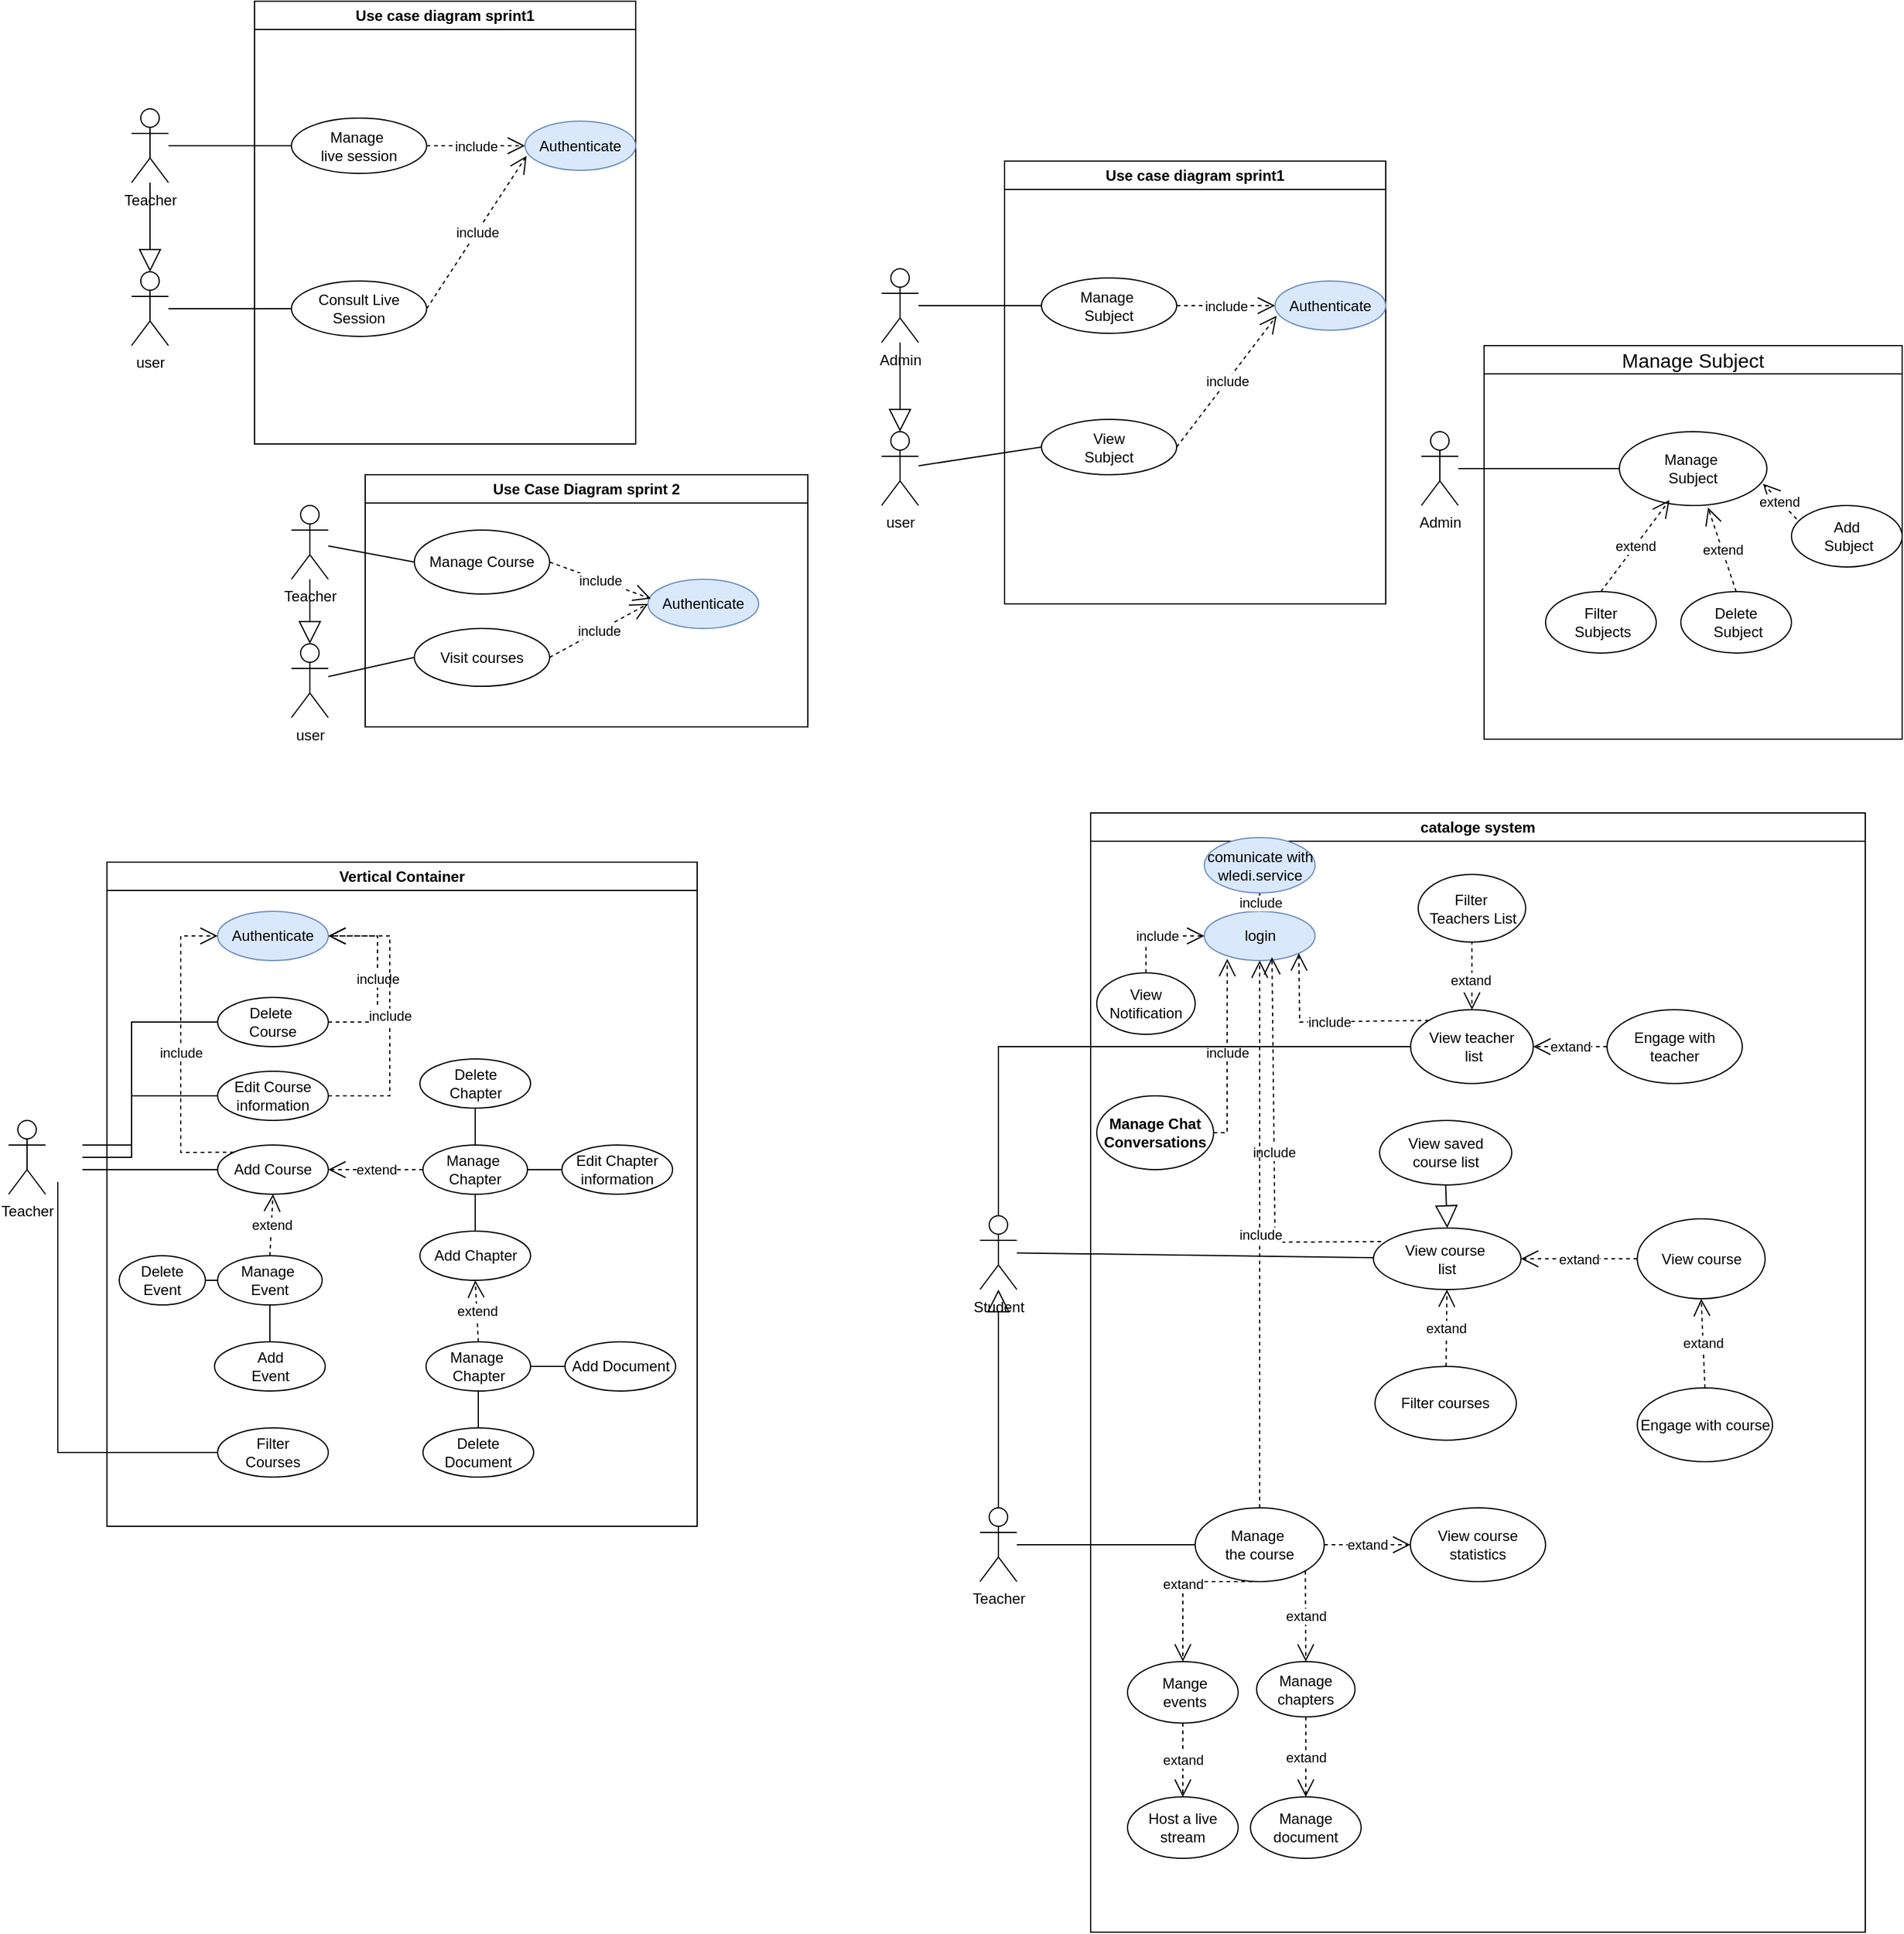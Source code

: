 <mxfile version="24.7.8">
  <diagram name="Page-1" id="SzHzPwQ4UlkWMSZUTKHr">
    <mxGraphModel dx="1470" dy="1916" grid="1" gridSize="10" guides="1" tooltips="1" connect="1" arrows="1" fold="1" page="1" pageScale="1" pageWidth="827" pageHeight="1169" math="0" shadow="0">
      <root>
        <mxCell id="0" />
        <mxCell id="1" parent="0" />
        <mxCell id="7-QTB2i3PnKzkWgtio7F-1" value="Teacher" style="shape=umlActor;verticalLabelPosition=bottom;verticalAlign=top;html=1;" parent="1" vertex="1">
          <mxGeometry x="40" y="585" width="30" height="60" as="geometry" />
        </mxCell>
        <mxCell id="7-QTB2i3PnKzkWgtio7F-2" value="cataloge system" style="swimlane;whiteSpace=wrap;html=1;" parent="1" vertex="1">
          <mxGeometry x="130" y="20" width="630" height="910" as="geometry">
            <mxRectangle x="130" y="20" width="130" height="30" as="alternateBounds" />
          </mxGeometry>
        </mxCell>
        <mxCell id="7-QTB2i3PnKzkWgtio7F-3" value="login" style="ellipse;whiteSpace=wrap;html=1;fillColor=#dae8fc;strokeColor=#6c8ebf;" parent="7-QTB2i3PnKzkWgtio7F-2" vertex="1">
          <mxGeometry x="92.5" y="80" width="90" height="40" as="geometry" />
        </mxCell>
        <mxCell id="7-QTB2i3PnKzkWgtio7F-5" value="comunicate with wledi.service" style="ellipse;whiteSpace=wrap;html=1;fillColor=#dae8fc;strokeColor=#6c8ebf;" parent="7-QTB2i3PnKzkWgtio7F-2" vertex="1">
          <mxGeometry x="92.5" y="20" width="90" height="45" as="geometry" />
        </mxCell>
        <mxCell id="7-QTB2i3PnKzkWgtio7F-4" value="include" style="endArrow=open;endSize=12;dashed=1;html=1;rounded=0;" parent="7-QTB2i3PnKzkWgtio7F-2" source="7-QTB2i3PnKzkWgtio7F-3" target="7-QTB2i3PnKzkWgtio7F-5" edge="1">
          <mxGeometry width="160" relative="1" as="geometry">
            <mxPoint x="290" y="100" as="sourcePoint" />
            <mxPoint x="450" y="100" as="targetPoint" />
          </mxGeometry>
        </mxCell>
        <mxCell id="7-QTB2i3PnKzkWgtio7F-10" value="View course&amp;nbsp;&lt;div&gt;list&lt;/div&gt;" style="ellipse;whiteSpace=wrap;html=1;" parent="7-QTB2i3PnKzkWgtio7F-2" vertex="1">
          <mxGeometry x="230" y="337.5" width="120" height="50" as="geometry" />
        </mxCell>
        <mxCell id="7-QTB2i3PnKzkWgtio7F-11" value="include" style="endArrow=open;endSize=12;dashed=1;html=1;rounded=0;entryX=0.611;entryY=0.931;entryDx=0;entryDy=0;entryPerimeter=0;exitX=0.052;exitY=0.22;exitDx=0;exitDy=0;exitPerimeter=0;" parent="7-QTB2i3PnKzkWgtio7F-2" source="7-QTB2i3PnKzkWgtio7F-10" target="7-QTB2i3PnKzkWgtio7F-3" edge="1">
          <mxGeometry width="160" relative="1" as="geometry">
            <mxPoint x="100" y="200" as="sourcePoint" />
            <mxPoint x="150" y="130" as="targetPoint" />
            <Array as="points">
              <mxPoint x="150" y="349" />
            </Array>
          </mxGeometry>
        </mxCell>
        <mxCell id="7-QTB2i3PnKzkWgtio7F-12" value="Filter courses" style="ellipse;whiteSpace=wrap;html=1;" parent="7-QTB2i3PnKzkWgtio7F-2" vertex="1">
          <mxGeometry x="231.25" y="450" width="115" height="60" as="geometry" />
        </mxCell>
        <mxCell id="7-QTB2i3PnKzkWgtio7F-14" value="extand" style="endArrow=open;endSize=12;dashed=1;html=1;rounded=0;" parent="7-QTB2i3PnKzkWgtio7F-2" source="7-QTB2i3PnKzkWgtio7F-12" target="7-QTB2i3PnKzkWgtio7F-10" edge="1">
          <mxGeometry width="160" relative="1" as="geometry">
            <mxPoint x="136" y="437.5" as="sourcePoint" />
            <mxPoint x="296" y="437.5" as="targetPoint" />
          </mxGeometry>
        </mxCell>
        <mxCell id="7-QTB2i3PnKzkWgtio7F-23" value="Manage&amp;nbsp;&lt;div&gt;the course&lt;/div&gt;" style="ellipse;whiteSpace=wrap;html=1;" parent="7-QTB2i3PnKzkWgtio7F-2" vertex="1">
          <mxGeometry x="85" y="565" width="105" height="60" as="geometry" />
        </mxCell>
        <mxCell id="7-QTB2i3PnKzkWgtio7F-26" value="&amp;nbsp;Mange&lt;div&gt;&amp;nbsp;events&lt;/div&gt;" style="ellipse;whiteSpace=wrap;html=1;" parent="7-QTB2i3PnKzkWgtio7F-2" vertex="1">
          <mxGeometry x="30" y="690" width="90" height="50" as="geometry" />
        </mxCell>
        <mxCell id="7-QTB2i3PnKzkWgtio7F-29" value="extand" style="endArrow=open;endSize=12;dashed=1;html=1;rounded=0;exitX=0.5;exitY=1;exitDx=0;exitDy=0;" parent="7-QTB2i3PnKzkWgtio7F-2" source="7-QTB2i3PnKzkWgtio7F-23" target="7-QTB2i3PnKzkWgtio7F-26" edge="1">
          <mxGeometry width="160" relative="1" as="geometry">
            <mxPoint x="330" y="625" as="sourcePoint" />
            <mxPoint x="438" y="673" as="targetPoint" />
            <Array as="points">
              <mxPoint x="75" y="625" />
            </Array>
          </mxGeometry>
        </mxCell>
        <mxCell id="7-QTB2i3PnKzkWgtio7F-28" value="extand" style="endArrow=open;endSize=12;dashed=1;html=1;rounded=0;entryX=0.5;entryY=0;entryDx=0;entryDy=0;" parent="7-QTB2i3PnKzkWgtio7F-2" source="7-QTB2i3PnKzkWgtio7F-68" target="7-QTB2i3PnKzkWgtio7F-30" edge="1">
          <mxGeometry width="160" relative="1" as="geometry">
            <mxPoint x="410" y="680" as="sourcePoint" />
            <mxPoint x="185" y="790" as="targetPoint" />
          </mxGeometry>
        </mxCell>
        <mxCell id="7-QTB2i3PnKzkWgtio7F-30" value="Manage document" style="ellipse;whiteSpace=wrap;html=1;" parent="7-QTB2i3PnKzkWgtio7F-2" vertex="1">
          <mxGeometry x="130" y="800" width="90" height="50" as="geometry" />
        </mxCell>
        <mxCell id="7-QTB2i3PnKzkWgtio7F-39" value="Host a live stream" style="ellipse;whiteSpace=wrap;html=1;" parent="7-QTB2i3PnKzkWgtio7F-2" vertex="1">
          <mxGeometry x="30" y="800" width="90" height="50" as="geometry" />
        </mxCell>
        <mxCell id="7-QTB2i3PnKzkWgtio7F-40" value="extand" style="endArrow=open;endSize=12;dashed=1;html=1;rounded=0;exitX=0.5;exitY=1;exitDx=0;exitDy=0;" parent="7-QTB2i3PnKzkWgtio7F-2" source="7-QTB2i3PnKzkWgtio7F-26" target="7-QTB2i3PnKzkWgtio7F-39" edge="1">
          <mxGeometry width="160" relative="1" as="geometry">
            <mxPoint x="330.441" y="725.719" as="sourcePoint" />
            <mxPoint x="383" y="804.29" as="targetPoint" />
          </mxGeometry>
        </mxCell>
        <mxCell id="7-QTB2i3PnKzkWgtio7F-41" value="include" style="endArrow=open;endSize=12;dashed=1;html=1;rounded=0;" parent="7-QTB2i3PnKzkWgtio7F-2" source="7-QTB2i3PnKzkWgtio7F-23" target="7-QTB2i3PnKzkWgtio7F-3" edge="1">
          <mxGeometry width="160" relative="1" as="geometry">
            <mxPoint x="155" y="260" as="sourcePoint" />
            <mxPoint x="155" y="180" as="targetPoint" />
          </mxGeometry>
        </mxCell>
        <mxCell id="7-QTB2i3PnKzkWgtio7F-64" value="Engage with course" style="ellipse;whiteSpace=wrap;html=1;" parent="7-QTB2i3PnKzkWgtio7F-2" vertex="1">
          <mxGeometry x="444.58" y="467.5" width="110" height="60" as="geometry" />
        </mxCell>
        <mxCell id="7-QTB2i3PnKzkWgtio7F-68" value="Manage chapters" style="ellipse;whiteSpace=wrap;html=1;" parent="7-QTB2i3PnKzkWgtio7F-2" vertex="1">
          <mxGeometry x="135" y="690" width="80" height="45" as="geometry" />
        </mxCell>
        <mxCell id="7-QTB2i3PnKzkWgtio7F-69" value="extand" style="endArrow=open;endSize=12;dashed=1;html=1;rounded=0;exitX=1;exitY=1;exitDx=0;exitDy=0;" parent="7-QTB2i3PnKzkWgtio7F-2" source="7-QTB2i3PnKzkWgtio7F-23" target="7-QTB2i3PnKzkWgtio7F-68" edge="1">
          <mxGeometry width="160" relative="1" as="geometry">
            <mxPoint x="380" y="600" as="sourcePoint" />
            <mxPoint x="492" y="790" as="targetPoint" />
          </mxGeometry>
        </mxCell>
        <mxCell id="aU6ynQUBwUIpJQbEk_p2-1" value="View course" style="ellipse;whiteSpace=wrap;html=1;" parent="7-QTB2i3PnKzkWgtio7F-2" vertex="1">
          <mxGeometry x="444.58" y="330" width="104" height="65" as="geometry" />
        </mxCell>
        <mxCell id="aU6ynQUBwUIpJQbEk_p2-2" value="extand" style="endArrow=open;endSize=12;dashed=1;html=1;rounded=0;" parent="7-QTB2i3PnKzkWgtio7F-2" source="aU6ynQUBwUIpJQbEk_p2-1" target="7-QTB2i3PnKzkWgtio7F-10" edge="1">
          <mxGeometry width="160" relative="1" as="geometry">
            <mxPoint x="396" y="435" as="sourcePoint" />
            <mxPoint x="398" y="360" as="targetPoint" />
          </mxGeometry>
        </mxCell>
        <mxCell id="aU6ynQUBwUIpJQbEk_p2-4" value="extand" style="endArrow=open;endSize=12;dashed=1;html=1;rounded=0;exitX=0.5;exitY=0;exitDx=0;exitDy=0;entryX=0.5;entryY=1;entryDx=0;entryDy=0;" parent="7-QTB2i3PnKzkWgtio7F-2" source="7-QTB2i3PnKzkWgtio7F-64" target="aU6ynQUBwUIpJQbEk_p2-1" edge="1">
          <mxGeometry width="160" relative="1" as="geometry">
            <mxPoint x="801" y="427.5" as="sourcePoint" />
            <mxPoint x="726.0" y="362.5" as="targetPoint" />
          </mxGeometry>
        </mxCell>
        <mxCell id="aU6ynQUBwUIpJQbEk_p2-8" value="View course&lt;div&gt;statistics&lt;/div&gt;" style="ellipse;whiteSpace=wrap;html=1;" parent="7-QTB2i3PnKzkWgtio7F-2" vertex="1">
          <mxGeometry x="260" y="565" width="110" height="60" as="geometry" />
        </mxCell>
        <mxCell id="aU6ynQUBwUIpJQbEk_p2-10" value="extand" style="endArrow=open;endSize=12;dashed=1;html=1;rounded=0;exitX=1;exitY=0.5;exitDx=0;exitDy=0;entryX=0;entryY=0.5;entryDx=0;entryDy=0;" parent="7-QTB2i3PnKzkWgtio7F-2" source="7-QTB2i3PnKzkWgtio7F-23" target="aU6ynQUBwUIpJQbEk_p2-8" edge="1">
          <mxGeometry width="160" relative="1" as="geometry">
            <mxPoint x="239" y="600" as="sourcePoint" />
            <mxPoint x="241" y="679" as="targetPoint" />
          </mxGeometry>
        </mxCell>
        <mxCell id="aU6ynQUBwUIpJQbEk_p2-11" value="View teacher&lt;div&gt;&amp;nbsp;list&lt;/div&gt;" style="ellipse;whiteSpace=wrap;html=1;" parent="7-QTB2i3PnKzkWgtio7F-2" vertex="1">
          <mxGeometry x="260.21" y="160" width="99.79" height="60" as="geometry" />
        </mxCell>
        <mxCell id="aU6ynQUBwUIpJQbEk_p2-14" value="" style="endArrow=open;endSize=12;dashed=1;html=1;rounded=0;entryX=0.5;entryY=0;entryDx=0;entryDy=0;exitX=0.5;exitY=0;exitDx=0;exitDy=0;" parent="7-QTB2i3PnKzkWgtio7F-2" source="aU6ynQUBwUIpJQbEk_p2-15" target="aU6ynQUBwUIpJQbEk_p2-11" edge="1">
          <mxGeometry width="160" relative="1" as="geometry">
            <mxPoint x="550.37" y="370" as="sourcePoint" />
            <mxPoint x="549.37" y="290" as="targetPoint" />
          </mxGeometry>
        </mxCell>
        <mxCell id="aU6ynQUBwUIpJQbEk_p2-21" value="extand" style="edgeLabel;html=1;align=center;verticalAlign=middle;resizable=0;points=[];" parent="aU6ynQUBwUIpJQbEk_p2-14" vertex="1" connectable="0">
          <mxGeometry x="0.567" y="-1" relative="1" as="geometry">
            <mxPoint as="offset" />
          </mxGeometry>
        </mxCell>
        <mxCell id="aU6ynQUBwUIpJQbEk_p2-15" value="Filter&lt;div&gt;&amp;nbsp;Teachers List&lt;/div&gt;" style="ellipse;whiteSpace=wrap;html=1;" parent="7-QTB2i3PnKzkWgtio7F-2" vertex="1">
          <mxGeometry x="266.41" y="50" width="87.39" height="55" as="geometry" />
        </mxCell>
        <mxCell id="aU6ynQUBwUIpJQbEk_p2-16" value="&lt;div&gt;Engage with teacher&lt;br&gt;&lt;/div&gt;" style="ellipse;whiteSpace=wrap;html=1;" parent="7-QTB2i3PnKzkWgtio7F-2" vertex="1">
          <mxGeometry x="420" y="160" width="110" height="60" as="geometry" />
        </mxCell>
        <mxCell id="aU6ynQUBwUIpJQbEk_p2-17" value="extand" style="endArrow=open;endSize=12;dashed=1;html=1;rounded=0;exitX=0;exitY=0.5;exitDx=0;exitDy=0;entryX=1;entryY=0.5;entryDx=0;entryDy=0;" parent="7-QTB2i3PnKzkWgtio7F-2" source="aU6ynQUBwUIpJQbEk_p2-16" target="aU6ynQUBwUIpJQbEk_p2-11" edge="1">
          <mxGeometry width="160" relative="1" as="geometry">
            <mxPoint x="1026.42" y="162" as="sourcePoint" />
            <mxPoint x="721.71" y="130" as="targetPoint" />
          </mxGeometry>
        </mxCell>
        <mxCell id="aU6ynQUBwUIpJQbEk_p2-18" value="include" style="endArrow=open;endSize=12;dashed=1;html=1;rounded=0;exitX=0;exitY=0;exitDx=0;exitDy=0;entryX=1;entryY=1;entryDx=0;entryDy=0;" parent="7-QTB2i3PnKzkWgtio7F-2" source="aU6ynQUBwUIpJQbEk_p2-11" target="7-QTB2i3PnKzkWgtio7F-3" edge="1">
          <mxGeometry width="160" relative="1" as="geometry">
            <mxPoint x="213" y="335" as="sourcePoint" />
            <mxPoint x="155" y="180" as="targetPoint" />
            <Array as="points">
              <mxPoint x="170" y="170" />
            </Array>
          </mxGeometry>
        </mxCell>
        <mxCell id="aU6ynQUBwUIpJQbEk_p2-19" value="View saved&lt;div&gt;course list&lt;/div&gt;" style="ellipse;whiteSpace=wrap;html=1;" parent="7-QTB2i3PnKzkWgtio7F-2" vertex="1">
          <mxGeometry x="235" y="250" width="107.5" height="52.5" as="geometry" />
        </mxCell>
        <mxCell id="aU6ynQUBwUIpJQbEk_p2-20" value="" style="endArrow=block;endSize=16;endFill=0;html=1;rounded=0;exitX=0.5;exitY=1;exitDx=0;exitDy=0;entryX=0.5;entryY=0;entryDx=0;entryDy=0;" parent="7-QTB2i3PnKzkWgtio7F-2" source="aU6ynQUBwUIpJQbEk_p2-19" target="7-QTB2i3PnKzkWgtio7F-10" edge="1">
          <mxGeometry width="160" relative="1" as="geometry">
            <mxPoint x="342.5" y="420" as="sourcePoint" />
            <mxPoint x="502.5" y="420" as="targetPoint" />
          </mxGeometry>
        </mxCell>
        <mxCell id="aU6ynQUBwUIpJQbEk_p2-22" value="View Notification" style="ellipse;whiteSpace=wrap;html=1;" parent="7-QTB2i3PnKzkWgtio7F-2" vertex="1">
          <mxGeometry x="5" y="130" width="80" height="50" as="geometry" />
        </mxCell>
        <mxCell id="aU6ynQUBwUIpJQbEk_p2-23" value="&lt;p&gt;&lt;strong&gt;Manage Chat Conversations&lt;/strong&gt;&lt;/p&gt;&lt;p&gt;&lt;/p&gt;" style="ellipse;whiteSpace=wrap;html=1;" parent="7-QTB2i3PnKzkWgtio7F-2" vertex="1">
          <mxGeometry x="5" y="230" width="95" height="60" as="geometry" />
        </mxCell>
        <mxCell id="aU6ynQUBwUIpJQbEk_p2-24" value="include" style="endArrow=open;endSize=12;dashed=1;html=1;rounded=0;exitX=0.5;exitY=0;exitDx=0;exitDy=0;entryX=0;entryY=0.5;entryDx=0;entryDy=0;" parent="7-QTB2i3PnKzkWgtio7F-2" source="aU6ynQUBwUIpJQbEk_p2-22" target="7-QTB2i3PnKzkWgtio7F-3" edge="1">
          <mxGeometry width="160" relative="1" as="geometry">
            <mxPoint x="92.5" y="555" as="sourcePoint" />
            <mxPoint x="92.5" y="110" as="targetPoint" />
            <Array as="points">
              <mxPoint x="45" y="100" />
            </Array>
          </mxGeometry>
        </mxCell>
        <mxCell id="aU6ynQUBwUIpJQbEk_p2-25" value="include" style="endArrow=open;endSize=12;dashed=1;html=1;rounded=0;exitX=1;exitY=0.5;exitDx=0;exitDy=0;entryX=0.207;entryY=0.967;entryDx=0;entryDy=0;entryPerimeter=0;" parent="7-QTB2i3PnKzkWgtio7F-2" source="aU6ynQUBwUIpJQbEk_p2-23" target="7-QTB2i3PnKzkWgtio7F-3" edge="1">
          <mxGeometry width="160" relative="1" as="geometry">
            <mxPoint x="55" y="140" as="sourcePoint" />
            <mxPoint x="103" y="110" as="targetPoint" />
            <Array as="points">
              <mxPoint x="111" y="260" />
              <mxPoint x="111" y="190" />
            </Array>
          </mxGeometry>
        </mxCell>
        <mxCell id="7-QTB2i3PnKzkWgtio7F-42" value="" style="endArrow=none;html=1;rounded=0;" parent="1" source="7-QTB2i3PnKzkWgtio7F-1" target="7-QTB2i3PnKzkWgtio7F-23" edge="1">
          <mxGeometry width="50" height="50" relative="1" as="geometry">
            <mxPoint x="350" y="670" as="sourcePoint" />
            <mxPoint x="400" y="620" as="targetPoint" />
          </mxGeometry>
        </mxCell>
        <mxCell id="7-QTB2i3PnKzkWgtio7F-43" value="Student" style="shape=umlActor;verticalLabelPosition=bottom;verticalAlign=top;html=1;" parent="1" vertex="1">
          <mxGeometry x="40" y="347.5" width="30" height="60" as="geometry" />
        </mxCell>
        <mxCell id="7-QTB2i3PnKzkWgtio7F-44" value="" style="endArrow=none;html=1;rounded=0;" parent="1" source="7-QTB2i3PnKzkWgtio7F-43" target="7-QTB2i3PnKzkWgtio7F-10" edge="1">
          <mxGeometry width="50" height="50" relative="1" as="geometry">
            <mxPoint x="350" y="500" as="sourcePoint" />
            <mxPoint x="400" y="450" as="targetPoint" />
          </mxGeometry>
        </mxCell>
        <mxCell id="7-QTB2i3PnKzkWgtio7F-45" value="" style="endArrow=block;endSize=16;endFill=0;html=1;rounded=0;exitX=0.5;exitY=0;exitDx=0;exitDy=0;exitPerimeter=0;" parent="1" source="7-QTB2i3PnKzkWgtio7F-1" target="7-QTB2i3PnKzkWgtio7F-43" edge="1">
          <mxGeometry width="160" relative="1" as="geometry">
            <mxPoint x="144" y="450" as="sourcePoint" />
            <mxPoint x="75" y="410" as="targetPoint" />
          </mxGeometry>
        </mxCell>
        <mxCell id="aU6ynQUBwUIpJQbEk_p2-13" value="" style="endArrow=none;html=1;rounded=0;entryX=0;entryY=0.5;entryDx=0;entryDy=0;exitX=0.5;exitY=0;exitDx=0;exitDy=0;exitPerimeter=0;" parent="1" source="7-QTB2i3PnKzkWgtio7F-43" target="aU6ynQUBwUIpJQbEk_p2-11" edge="1">
          <mxGeometry width="50" height="50" relative="1" as="geometry">
            <mxPoint x="222.5" y="244.37" as="sourcePoint" />
            <mxPoint x="435.5" y="245.37" as="targetPoint" />
            <Array as="points">
              <mxPoint x="55" y="210" />
            </Array>
          </mxGeometry>
        </mxCell>
        <mxCell id="wFOoATnKafNKtsVlD1zq-2" value="&lt;span style=&quot;font-size: 16px; font-weight: 400;&quot;&gt;Manage Subject&lt;/span&gt;" style="swimlane;whiteSpace=wrap;html=1;" parent="1" vertex="1">
          <mxGeometry x="450" y="-360" width="340" height="320" as="geometry">
            <mxRectangle x="450" y="-360" width="160" height="30" as="alternateBounds" />
          </mxGeometry>
        </mxCell>
        <mxCell id="wFOoATnKafNKtsVlD1zq-3" value="Manage&amp;nbsp;&lt;div&gt;Subject&lt;/div&gt;" style="ellipse;whiteSpace=wrap;html=1;" parent="wFOoATnKafNKtsVlD1zq-2" vertex="1">
          <mxGeometry x="110" y="70" width="120" height="60" as="geometry" />
        </mxCell>
        <mxCell id="dI0NqsDZH982HR5druRK-13" value="Add&lt;div&gt;&amp;nbsp;Subject&lt;/div&gt;" style="ellipse;whiteSpace=wrap;html=1;" parent="wFOoATnKafNKtsVlD1zq-2" vertex="1">
          <mxGeometry x="250" y="130" width="90" height="50" as="geometry" />
        </mxCell>
        <mxCell id="dI0NqsDZH982HR5druRK-14" value="&lt;div&gt;Delete&lt;/div&gt;&lt;div&gt;&lt;span style=&quot;color: rgba(0, 0, 0, 0); font-family: monospace; font-size: 0px; text-align: start; text-wrap: nowrap; background-color: initial;&quot;&gt;%3CmxGraphModel%3E%3Croot%3E%3CmxCell%20id%3D%220%22%2F%3E%3CmxCell%20id%3D%221%22%20parent%3D%220%22%2F%3E%3CmxCell%20id%3D%222%22%20value%3D%22Add%26lt%3Bdiv%26gt%3B%26amp%3Bnbsp%3BSubject%26lt%3B%2Fdiv%26gt%3B%22%20style%3D%22ellipse%3BwhiteSpace%3Dwrap%3Bhtml%3D1%3B%22%20vertex%3D%221%22%20parent%3D%221%22%3E%3CmxGeometry%20x%3D%22660%22%20y%3D%22-160%22%20width%3D%2290%22%20height%3D%2250%22%20as%3D%22geometry%22%2F%3E%3C%2FmxCell%3E%3C%2Froot%3E%3C%2FmxGraphModel%3E&lt;/span&gt;&amp;nbsp;Subject&lt;/div&gt;" style="ellipse;whiteSpace=wrap;html=1;" parent="wFOoATnKafNKtsVlD1zq-2" vertex="1">
          <mxGeometry x="160" y="200" width="90" height="50" as="geometry" />
        </mxCell>
        <mxCell id="dI0NqsDZH982HR5druRK-15" value="&lt;div&gt;Filter&lt;/div&gt;&lt;div&gt;&lt;span style=&quot;color: rgba(0, 0, 0, 0); font-family: monospace; font-size: 0px; text-align: start; text-wrap: nowrap; background-color: initial;&quot;&gt;%3CmxGraphModel%3E%3Croot%3E%3CmxCell%20id%3D%220%22%2F%3E%3CmxCell%20id%3D%221%22%20parent%3D%220%22%2F%3E%3CmxCell%20id%3D%222%22%20value%3D%22Add%26lt%3Bdiv%26gt%3B%26amp%3Bnbsp%3BSubject%26lt%3B%2Fdiv%26gt%3B%22%20style%3D%22ellipse%3BwhiteSpace%3Dwrap%3Bhtml%3D1%3B%22%20vertex%3D%221%22%20parent%3D%221%22%3E%3CmxGeometry%20x%3D%22660%22%20y%3D%22-160%22%20width%3D%2290%22%20height%3D%2250%22%20as%3D%22geometry%22%2F%3E%3C%2FmxCell%3E%3C%2Froot%3E%3C%2FmxGraphModel%3E&lt;/span&gt;&amp;nbsp;Subjects&lt;/div&gt;" style="ellipse;whiteSpace=wrap;html=1;" parent="wFOoATnKafNKtsVlD1zq-2" vertex="1">
          <mxGeometry x="50" y="200" width="90" height="50" as="geometry" />
        </mxCell>
        <mxCell id="dI0NqsDZH982HR5druRK-16" value="extend" style="endArrow=open;endSize=12;dashed=1;html=1;rounded=0;entryX=0.34;entryY=0.928;entryDx=0;entryDy=0;entryPerimeter=0;exitX=0.5;exitY=0;exitDx=0;exitDy=0;" parent="wFOoATnKafNKtsVlD1zq-2" source="dI0NqsDZH982HR5druRK-15" target="wFOoATnKafNKtsVlD1zq-3" edge="1">
          <mxGeometry width="160" relative="1" as="geometry">
            <mxPoint x="130" y="150" as="sourcePoint" />
            <mxPoint x="290" y="150" as="targetPoint" />
          </mxGeometry>
        </mxCell>
        <mxCell id="dI0NqsDZH982HR5druRK-17" value="extend" style="endArrow=open;endSize=12;dashed=1;html=1;rounded=0;entryX=0.601;entryY=1.028;entryDx=0;entryDy=0;entryPerimeter=0;exitX=0.5;exitY=0;exitDx=0;exitDy=0;" parent="wFOoATnKafNKtsVlD1zq-2" source="dI0NqsDZH982HR5druRK-14" target="wFOoATnKafNKtsVlD1zq-3" edge="1">
          <mxGeometry width="160" relative="1" as="geometry">
            <mxPoint x="105" y="210" as="sourcePoint" />
            <mxPoint x="161" y="136" as="targetPoint" />
          </mxGeometry>
        </mxCell>
        <mxCell id="dI0NqsDZH982HR5druRK-18" value="extend" style="endArrow=open;endSize=12;dashed=1;html=1;rounded=0;entryX=0.974;entryY=0.706;entryDx=0;entryDy=0;entryPerimeter=0;exitX=0.046;exitY=0.22;exitDx=0;exitDy=0;exitPerimeter=0;" parent="wFOoATnKafNKtsVlD1zq-2" source="dI0NqsDZH982HR5druRK-13" target="wFOoATnKafNKtsVlD1zq-3" edge="1">
          <mxGeometry width="160" relative="1" as="geometry">
            <mxPoint x="215" y="210" as="sourcePoint" />
            <mxPoint x="192" y="142" as="targetPoint" />
          </mxGeometry>
        </mxCell>
        <mxCell id="dI0NqsDZH982HR5druRK-1" value="Use case diagram sprint1" style="swimlane;whiteSpace=wrap;html=1;" parent="1" vertex="1">
          <mxGeometry x="60" y="-510" width="310" height="360" as="geometry" />
        </mxCell>
        <mxCell id="dI0NqsDZH982HR5druRK-2" value="Manage&amp;nbsp;&lt;div&gt;Subject&lt;/div&gt;" style="ellipse;whiteSpace=wrap;html=1;" parent="dI0NqsDZH982HR5druRK-1" vertex="1">
          <mxGeometry x="30" y="95" width="110" height="45" as="geometry" />
        </mxCell>
        <mxCell id="dI0NqsDZH982HR5druRK-3" value="include" style="endArrow=open;endSize=12;dashed=1;html=1;rounded=0;exitX=1;exitY=0.5;exitDx=0;exitDy=0;" parent="dI0NqsDZH982HR5druRK-1" source="dI0NqsDZH982HR5druRK-2" target="dI0NqsDZH982HR5druRK-6" edge="1">
          <mxGeometry width="160" relative="1" as="geometry">
            <mxPoint x="90" y="85" as="sourcePoint" />
            <mxPoint x="137.5" y="55" as="targetPoint" />
            <Array as="points" />
          </mxGeometry>
        </mxCell>
        <mxCell id="dI0NqsDZH982HR5druRK-6" value="Authenticate" style="ellipse;whiteSpace=wrap;html=1;fillColor=#dae8fc;strokeColor=#6c8ebf;" parent="dI0NqsDZH982HR5druRK-1" vertex="1">
          <mxGeometry x="220" y="97.5" width="90" height="40" as="geometry" />
        </mxCell>
        <mxCell id="dI0NqsDZH982HR5druRK-9" value="&lt;div&gt;View&lt;/div&gt;&lt;div&gt;Subject&lt;/div&gt;" style="ellipse;whiteSpace=wrap;html=1;" parent="dI0NqsDZH982HR5druRK-1" vertex="1">
          <mxGeometry x="30" y="210" width="110" height="45" as="geometry" />
        </mxCell>
        <mxCell id="dI0NqsDZH982HR5druRK-10" value="include" style="endArrow=open;endSize=12;dashed=1;html=1;rounded=0;exitX=1;exitY=0.5;exitDx=0;exitDy=0;entryX=0.014;entryY=0.707;entryDx=0;entryDy=0;entryPerimeter=0;" parent="dI0NqsDZH982HR5druRK-1" source="dI0NqsDZH982HR5druRK-9" target="dI0NqsDZH982HR5druRK-6" edge="1">
          <mxGeometry width="160" relative="1" as="geometry">
            <mxPoint x="90" y="164.18" as="sourcePoint" />
            <mxPoint x="227.28" y="80.0" as="targetPoint" />
            <Array as="points" />
          </mxGeometry>
        </mxCell>
        <mxCell id="dI0NqsDZH982HR5druRK-8" value="user" style="shape=umlActor;verticalLabelPosition=bottom;verticalAlign=top;html=1;outlineConnect=0;" parent="1" vertex="1">
          <mxGeometry x="-40" y="-290" width="30" height="60" as="geometry" />
        </mxCell>
        <mxCell id="dI0NqsDZH982HR5druRK-4" value="Admin" style="shape=umlActor;verticalLabelPosition=bottom;verticalAlign=top;html=1;" parent="1" vertex="1">
          <mxGeometry x="-40" y="-422.5" width="30" height="60" as="geometry" />
        </mxCell>
        <mxCell id="dI0NqsDZH982HR5druRK-5" value="" style="endArrow=none;html=1;rounded=0;fontSize=12;startSize=8;endSize=8;curved=1;entryX=0;entryY=0.5;entryDx=0;entryDy=0;" parent="1" source="dI0NqsDZH982HR5druRK-4" target="dI0NqsDZH982HR5druRK-2" edge="1">
          <mxGeometry width="50" height="50" relative="1" as="geometry">
            <mxPoint x="-42.5" y="-335" as="sourcePoint" />
            <mxPoint x="7.5" y="-385" as="targetPoint" />
          </mxGeometry>
        </mxCell>
        <mxCell id="dI0NqsDZH982HR5druRK-12" value="" style="endArrow=none;html=1;rounded=0;entryX=0;entryY=0.5;entryDx=0;entryDy=0;" parent="1" source="dI0NqsDZH982HR5druRK-8" target="dI0NqsDZH982HR5druRK-9" edge="1">
          <mxGeometry width="50" height="50" relative="1" as="geometry">
            <mxPoint x="30" y="-220" as="sourcePoint" />
            <mxPoint x="80" y="-270" as="targetPoint" />
          </mxGeometry>
        </mxCell>
        <mxCell id="wFOoATnKafNKtsVlD1zq-4" value="Admin" style="shape=umlActor;verticalLabelPosition=bottom;verticalAlign=top;html=1;" parent="1" vertex="1">
          <mxGeometry x="399" y="-290" width="30" height="60" as="geometry" />
        </mxCell>
        <mxCell id="wFOoATnKafNKtsVlD1zq-10" value="" style="endArrow=none;html=1;rounded=0;fontSize=12;startSize=8;endSize=8;curved=1;entryX=0;entryY=0.5;entryDx=0;entryDy=0;" parent="1" source="wFOoATnKafNKtsVlD1zq-4" target="wFOoATnKafNKtsVlD1zq-3" edge="1">
          <mxGeometry width="50" height="50" relative="1" as="geometry">
            <mxPoint x="440" y="-190" as="sourcePoint" />
            <mxPoint x="490" y="-240" as="targetPoint" />
          </mxGeometry>
        </mxCell>
        <mxCell id="dI0NqsDZH982HR5druRK-19" value="Use Case Diagram sprint 2" style="swimlane;whiteSpace=wrap;html=1;" parent="1" vertex="1">
          <mxGeometry x="-460" y="-255" width="360" height="205" as="geometry" />
        </mxCell>
        <mxCell id="dI0NqsDZH982HR5druRK-21" value="Authenticate" style="ellipse;whiteSpace=wrap;html=1;fillColor=#dae8fc;strokeColor=#6c8ebf;" parent="dI0NqsDZH982HR5druRK-19" vertex="1">
          <mxGeometry x="230" y="85" width="90" height="40" as="geometry" />
        </mxCell>
        <mxCell id="dI0NqsDZH982HR5druRK-25" value="Manage Course" style="ellipse;whiteSpace=wrap;html=1;" parent="dI0NqsDZH982HR5druRK-19" vertex="1">
          <mxGeometry x="40" y="45" width="110" height="52" as="geometry" />
        </mxCell>
        <mxCell id="dI0NqsDZH982HR5druRK-28" value="Visit courses" style="ellipse;whiteSpace=wrap;html=1;" parent="dI0NqsDZH982HR5druRK-19" vertex="1">
          <mxGeometry x="40" y="125" width="110" height="47" as="geometry" />
        </mxCell>
        <mxCell id="dI0NqsDZH982HR5druRK-29" value="include" style="endArrow=open;endSize=12;dashed=1;html=1;rounded=0;exitX=1;exitY=0.5;exitDx=0;exitDy=0;entryX=0.026;entryY=0.395;entryDx=0;entryDy=0;entryPerimeter=0;" parent="dI0NqsDZH982HR5druRK-19" source="dI0NqsDZH982HR5druRK-25" target="dI0NqsDZH982HR5druRK-21" edge="1">
          <mxGeometry width="160" relative="1" as="geometry">
            <mxPoint x="150" y="85" as="sourcePoint" />
            <mxPoint x="230" y="85" as="targetPoint" />
            <Array as="points" />
          </mxGeometry>
        </mxCell>
        <mxCell id="dI0NqsDZH982HR5druRK-30" value="include" style="endArrow=open;endSize=12;dashed=1;html=1;rounded=0;exitX=1;exitY=0.5;exitDx=0;exitDy=0;entryX=0;entryY=0.5;entryDx=0;entryDy=0;" parent="dI0NqsDZH982HR5druRK-19" source="dI0NqsDZH982HR5druRK-28" target="dI0NqsDZH982HR5druRK-21" edge="1">
          <mxGeometry width="160" relative="1" as="geometry">
            <mxPoint x="160" y="81" as="sourcePoint" />
            <mxPoint x="242" y="111" as="targetPoint" />
            <Array as="points" />
          </mxGeometry>
        </mxCell>
        <mxCell id="dI0NqsDZH982HR5druRK-22" value="user" style="shape=umlActor;verticalLabelPosition=bottom;verticalAlign=top;html=1;outlineConnect=0;" parent="1" vertex="1">
          <mxGeometry x="-520" y="-117.5" width="30" height="60" as="geometry" />
        </mxCell>
        <mxCell id="dI0NqsDZH982HR5druRK-23" value="Teacher&lt;div&gt;&lt;br&gt;&lt;/div&gt;" style="shape=umlActor;verticalLabelPosition=bottom;verticalAlign=top;html=1;" parent="1" vertex="1">
          <mxGeometry x="-520" y="-230" width="30" height="60" as="geometry" />
        </mxCell>
        <mxCell id="dI0NqsDZH982HR5druRK-24" value="" style="endArrow=block;endSize=16;endFill=0;html=1;rounded=0;entryX=0.5;entryY=0;entryDx=0;entryDy=0;entryPerimeter=0;" parent="1" source="dI0NqsDZH982HR5druRK-4" target="dI0NqsDZH982HR5druRK-8" edge="1">
          <mxGeometry width="160" relative="1" as="geometry">
            <mxPoint x="-200" y="-330.2" as="sourcePoint" />
            <mxPoint x="-40" y="-330.2" as="targetPoint" />
          </mxGeometry>
        </mxCell>
        <mxCell id="dI0NqsDZH982HR5druRK-27" value="" style="endArrow=block;endSize=16;endFill=0;html=1;rounded=0;entryX=0.5;entryY=0;entryDx=0;entryDy=0;entryPerimeter=0;" parent="1" source="dI0NqsDZH982HR5druRK-23" target="dI0NqsDZH982HR5druRK-22" edge="1">
          <mxGeometry width="160" relative="1" as="geometry">
            <mxPoint x="-590" y="-130" as="sourcePoint" />
            <mxPoint x="-430" y="-130" as="targetPoint" />
          </mxGeometry>
        </mxCell>
        <mxCell id="dI0NqsDZH982HR5druRK-31" value="" style="endArrow=none;html=1;rounded=0;entryX=0;entryY=0.5;entryDx=0;entryDy=0;" parent="1" source="dI0NqsDZH982HR5druRK-23" target="dI0NqsDZH982HR5druRK-25" edge="1">
          <mxGeometry width="50" height="50" relative="1" as="geometry">
            <mxPoint x="-480" y="-190" as="sourcePoint" />
            <mxPoint x="-420" y="-170" as="targetPoint" />
          </mxGeometry>
        </mxCell>
        <mxCell id="dI0NqsDZH982HR5druRK-32" value="" style="endArrow=none;html=1;rounded=0;entryX=0;entryY=0.5;entryDx=0;entryDy=0;" parent="1" source="dI0NqsDZH982HR5druRK-22" target="dI0NqsDZH982HR5druRK-28" edge="1">
          <mxGeometry width="50" height="50" relative="1" as="geometry">
            <mxPoint x="-480" y="-80" as="sourcePoint" />
            <mxPoint x="-410" y="-174" as="targetPoint" />
          </mxGeometry>
        </mxCell>
        <mxCell id="dI0NqsDZH982HR5druRK-33" value="Vertical Container" style="swimlane;whiteSpace=wrap;html=1;" parent="1" vertex="1">
          <mxGeometry x="-670" y="60" width="480" height="540" as="geometry" />
        </mxCell>
        <mxCell id="dI0NqsDZH982HR5druRK-35" value="Authenticate" style="ellipse;whiteSpace=wrap;html=1;fillColor=#dae8fc;strokeColor=#6c8ebf;" parent="dI0NqsDZH982HR5druRK-33" vertex="1">
          <mxGeometry x="90" y="40" width="90" height="40" as="geometry" />
        </mxCell>
        <mxCell id="dI0NqsDZH982HR5druRK-37" value="include" style="endArrow=open;endSize=12;dashed=1;html=1;rounded=0;entryX=1;entryY=0.5;entryDx=0;entryDy=0;exitX=1;exitY=0.5;exitDx=0;exitDy=0;" parent="dI0NqsDZH982HR5druRK-33" source="dI0NqsDZH982HR5druRK-38" target="dI0NqsDZH982HR5druRK-35" edge="1">
          <mxGeometry width="160" relative="1" as="geometry">
            <mxPoint x="220" y="130" as="sourcePoint" />
            <mxPoint x="172" y="116" as="targetPoint" />
            <Array as="points">
              <mxPoint x="220" y="130" />
              <mxPoint x="220" y="60" />
            </Array>
          </mxGeometry>
        </mxCell>
        <mxCell id="dI0NqsDZH982HR5druRK-38" value="Delete&amp;nbsp;&lt;div&gt;Course&lt;/div&gt;" style="ellipse;whiteSpace=wrap;html=1;" parent="dI0NqsDZH982HR5druRK-33" vertex="1">
          <mxGeometry x="90" y="110" width="90" height="40" as="geometry" />
        </mxCell>
        <mxCell id="dI0NqsDZH982HR5druRK-40" value="Edit&amp;nbsp;&lt;span style=&quot;background-color: initial;&quot;&gt;Course&lt;/span&gt;&lt;div&gt;&lt;span style=&quot;background-color: initial;&quot;&gt;information&lt;/span&gt;&lt;/div&gt;" style="ellipse;whiteSpace=wrap;html=1;" parent="dI0NqsDZH982HR5druRK-33" vertex="1">
          <mxGeometry x="90" y="170" width="90" height="40" as="geometry" />
        </mxCell>
        <mxCell id="dI0NqsDZH982HR5druRK-41" value="Add Course" style="ellipse;whiteSpace=wrap;html=1;" parent="dI0NqsDZH982HR5druRK-33" vertex="1">
          <mxGeometry x="90" y="230" width="90" height="40" as="geometry" />
        </mxCell>
        <mxCell id="dI0NqsDZH982HR5druRK-42" value="include" style="endArrow=open;endSize=12;dashed=1;html=1;rounded=0;exitX=1;exitY=0.5;exitDx=0;exitDy=0;" parent="dI0NqsDZH982HR5druRK-33" source="dI0NqsDZH982HR5druRK-40" edge="1">
          <mxGeometry width="160" relative="1" as="geometry">
            <mxPoint x="190" y="190" as="sourcePoint" />
            <mxPoint x="180" y="60" as="targetPoint" />
            <Array as="points">
              <mxPoint x="230" y="190" />
              <mxPoint x="230" y="60" />
            </Array>
          </mxGeometry>
        </mxCell>
        <mxCell id="dI0NqsDZH982HR5druRK-43" value="include" style="endArrow=open;endSize=12;dashed=1;html=1;rounded=0;exitX=0;exitY=0;exitDx=0;exitDy=0;" parent="dI0NqsDZH982HR5druRK-33" source="dI0NqsDZH982HR5druRK-41" target="dI0NqsDZH982HR5druRK-35" edge="1">
          <mxGeometry width="160" relative="1" as="geometry">
            <mxPoint x="10" y="190" as="sourcePoint" />
            <mxPoint x="10" y="60" as="targetPoint" />
            <Array as="points">
              <mxPoint x="60" y="236" />
              <mxPoint x="60" y="60" />
            </Array>
          </mxGeometry>
        </mxCell>
        <mxCell id="dI0NqsDZH982HR5druRK-44" value="" style="endArrow=none;html=1;rounded=0;entryX=0;entryY=0.5;entryDx=0;entryDy=0;" parent="dI0NqsDZH982HR5druRK-33" target="dI0NqsDZH982HR5druRK-41" edge="1">
          <mxGeometry width="50" height="50" relative="1" as="geometry">
            <mxPoint x="-20" y="250" as="sourcePoint" />
            <mxPoint x="50" y="230" as="targetPoint" />
          </mxGeometry>
        </mxCell>
        <mxCell id="dI0NqsDZH982HR5druRK-45" value="Manage&amp;nbsp;&lt;div&gt;Chapter&lt;/div&gt;" style="ellipse;whiteSpace=wrap;html=1;" parent="dI0NqsDZH982HR5druRK-33" vertex="1">
          <mxGeometry x="257" y="230" width="85" height="40" as="geometry" />
        </mxCell>
        <mxCell id="dI0NqsDZH982HR5druRK-46" value="extend" style="endArrow=open;endSize=12;dashed=1;html=1;rounded=0;entryX=1;entryY=0.5;entryDx=0;entryDy=0;exitX=0;exitY=0.5;exitDx=0;exitDy=0;" parent="dI0NqsDZH982HR5druRK-33" source="dI0NqsDZH982HR5druRK-45" target="dI0NqsDZH982HR5druRK-41" edge="1">
          <mxGeometry width="160" relative="1" as="geometry">
            <mxPoint x="170" y="310" as="sourcePoint" />
            <mxPoint x="330" y="310" as="targetPoint" />
          </mxGeometry>
        </mxCell>
        <mxCell id="dI0NqsDZH982HR5druRK-47" value="Delete&lt;div&gt;Chapter&lt;/div&gt;" style="ellipse;whiteSpace=wrap;html=1;" parent="dI0NqsDZH982HR5druRK-33" vertex="1">
          <mxGeometry x="254.5" y="160" width="90" height="40" as="geometry" />
        </mxCell>
        <mxCell id="dI0NqsDZH982HR5druRK-48" value="" style="endArrow=none;html=1;rounded=0;entryX=0.5;entryY=1;entryDx=0;entryDy=0;exitX=0.5;exitY=0;exitDx=0;exitDy=0;" parent="dI0NqsDZH982HR5druRK-33" source="dI0NqsDZH982HR5druRK-45" target="dI0NqsDZH982HR5druRK-47" edge="1">
          <mxGeometry width="50" height="50" relative="1" as="geometry">
            <mxPoint x="250" y="210" as="sourcePoint" />
            <mxPoint x="255.5" y="150" as="targetPoint" />
          </mxGeometry>
        </mxCell>
        <mxCell id="dI0NqsDZH982HR5druRK-49" value="Edit&amp;nbsp;&lt;span style=&quot;background-color: initial;&quot;&gt;Chapter&lt;/span&gt;&lt;div&gt;&lt;span style=&quot;background-color: initial;&quot;&gt;information&lt;/span&gt;&lt;/div&gt;" style="ellipse;whiteSpace=wrap;html=1;" parent="dI0NqsDZH982HR5druRK-33" vertex="1">
          <mxGeometry x="370" y="230" width="90" height="40" as="geometry" />
        </mxCell>
        <mxCell id="dI0NqsDZH982HR5druRK-50" value="" style="endArrow=none;html=1;rounded=0;entryX=0;entryY=0.5;entryDx=0;entryDy=0;exitX=1;exitY=0.5;exitDx=0;exitDy=0;" parent="dI0NqsDZH982HR5druRK-33" source="dI0NqsDZH982HR5druRK-45" target="dI0NqsDZH982HR5druRK-49" edge="1">
          <mxGeometry width="50" height="50" relative="1" as="geometry">
            <mxPoint x="415.5" y="300" as="sourcePoint" />
            <mxPoint x="371" y="220" as="targetPoint" />
          </mxGeometry>
        </mxCell>
        <mxCell id="dI0NqsDZH982HR5druRK-51" value="Add Chapter" style="ellipse;whiteSpace=wrap;html=1;" parent="dI0NqsDZH982HR5druRK-33" vertex="1">
          <mxGeometry x="254.5" y="300" width="90" height="40" as="geometry" />
        </mxCell>
        <mxCell id="dI0NqsDZH982HR5druRK-52" value="" style="endArrow=none;html=1;rounded=0;entryX=0.5;entryY=0;entryDx=0;entryDy=0;exitX=0.5;exitY=1;exitDx=0;exitDy=0;" parent="dI0NqsDZH982HR5druRK-33" source="dI0NqsDZH982HR5druRK-45" target="dI0NqsDZH982HR5druRK-51" edge="1">
          <mxGeometry width="50" height="50" relative="1" as="geometry">
            <mxPoint x="252" y="320" as="sourcePoint" />
            <mxPoint x="281" y="290" as="targetPoint" />
          </mxGeometry>
        </mxCell>
        <mxCell id="dI0NqsDZH982HR5druRK-53" value="extend" style="endArrow=open;endSize=12;dashed=1;html=1;rounded=0;exitX=0.5;exitY=0;exitDx=0;exitDy=0;entryX=0.5;entryY=1;entryDx=0;entryDy=0;" parent="dI0NqsDZH982HR5druRK-33" source="dI0NqsDZH982HR5druRK-55" target="dI0NqsDZH982HR5druRK-51" edge="1">
          <mxGeometry width="160" relative="1" as="geometry">
            <mxPoint x="317" y="370.0" as="sourcePoint" />
            <mxPoint x="350" y="360" as="targetPoint" />
          </mxGeometry>
        </mxCell>
        <mxCell id="dI0NqsDZH982HR5druRK-55" value="Manage&amp;nbsp;&lt;div&gt;Chapter&lt;/div&gt;" style="ellipse;whiteSpace=wrap;html=1;" parent="dI0NqsDZH982HR5druRK-33" vertex="1">
          <mxGeometry x="259.5" y="390" width="85" height="40" as="geometry" />
        </mxCell>
        <mxCell id="dI0NqsDZH982HR5druRK-56" value="Add Document" style="ellipse;whiteSpace=wrap;html=1;" parent="dI0NqsDZH982HR5druRK-33" vertex="1">
          <mxGeometry x="372.5" y="390" width="90" height="40" as="geometry" />
        </mxCell>
        <mxCell id="dI0NqsDZH982HR5druRK-57" value="" style="endArrow=none;html=1;rounded=0;entryX=0;entryY=0.5;entryDx=0;entryDy=0;exitX=1;exitY=0.5;exitDx=0;exitDy=0;" parent="dI0NqsDZH982HR5druRK-33" source="dI0NqsDZH982HR5druRK-55" target="dI0NqsDZH982HR5druRK-56" edge="1">
          <mxGeometry width="50" height="50" relative="1" as="geometry">
            <mxPoint x="418" y="460" as="sourcePoint" />
            <mxPoint x="373.5" y="380" as="targetPoint" />
          </mxGeometry>
        </mxCell>
        <mxCell id="dI0NqsDZH982HR5druRK-58" value="Delete&lt;div&gt;Document&lt;/div&gt;" style="ellipse;whiteSpace=wrap;html=1;" parent="dI0NqsDZH982HR5druRK-33" vertex="1">
          <mxGeometry x="257" y="460" width="90" height="40" as="geometry" />
        </mxCell>
        <mxCell id="dI0NqsDZH982HR5druRK-59" value="" style="endArrow=none;html=1;rounded=0;entryX=0.5;entryY=0;entryDx=0;entryDy=0;exitX=0.5;exitY=1;exitDx=0;exitDy=0;" parent="dI0NqsDZH982HR5druRK-33" source="dI0NqsDZH982HR5druRK-55" target="dI0NqsDZH982HR5druRK-58" edge="1">
          <mxGeometry width="50" height="50" relative="1" as="geometry">
            <mxPoint x="254.5" y="480" as="sourcePoint" />
            <mxPoint x="283.5" y="450" as="targetPoint" />
          </mxGeometry>
        </mxCell>
        <mxCell id="dI0NqsDZH982HR5druRK-60" value="Manage&amp;nbsp;&lt;div&gt;Event&lt;/div&gt;" style="ellipse;whiteSpace=wrap;html=1;" parent="dI0NqsDZH982HR5druRK-33" vertex="1">
          <mxGeometry x="90" y="320" width="85" height="40" as="geometry" />
        </mxCell>
        <mxCell id="dI0NqsDZH982HR5druRK-61" value="extend" style="endArrow=open;endSize=12;dashed=1;html=1;rounded=0;entryX=0.5;entryY=1;entryDx=0;entryDy=0;exitX=0.5;exitY=0;exitDx=0;exitDy=0;" parent="dI0NqsDZH982HR5druRK-33" source="dI0NqsDZH982HR5druRK-60" target="dI0NqsDZH982HR5druRK-41" edge="1">
          <mxGeometry width="160" relative="1" as="geometry">
            <mxPoint x="10" y="430" as="sourcePoint" />
            <mxPoint x="20" y="370" as="targetPoint" />
          </mxGeometry>
        </mxCell>
        <mxCell id="dI0NqsDZH982HR5druRK-62" value="Delete&lt;div&gt;Event&lt;/div&gt;" style="ellipse;whiteSpace=wrap;html=1;" parent="dI0NqsDZH982HR5druRK-33" vertex="1">
          <mxGeometry x="10" y="320" width="70" height="40" as="geometry" />
        </mxCell>
        <mxCell id="dI0NqsDZH982HR5druRK-63" value="" style="endArrow=none;html=1;rounded=0;entryX=1;entryY=0.5;entryDx=0;entryDy=0;exitX=0;exitY=0.5;exitDx=0;exitDy=0;" parent="dI0NqsDZH982HR5druRK-33" source="dI0NqsDZH982HR5druRK-60" target="dI0NqsDZH982HR5druRK-62" edge="1">
          <mxGeometry width="50" height="50" relative="1" as="geometry">
            <mxPoint x="140" y="390" as="sourcePoint" />
            <mxPoint x="95.5" y="270" as="targetPoint" />
          </mxGeometry>
        </mxCell>
        <mxCell id="dI0NqsDZH982HR5druRK-64" value="Add&lt;div&gt;Event&lt;/div&gt;" style="ellipse;whiteSpace=wrap;html=1;" parent="dI0NqsDZH982HR5druRK-33" vertex="1">
          <mxGeometry x="87.5" y="390" width="90" height="40" as="geometry" />
        </mxCell>
        <mxCell id="dI0NqsDZH982HR5druRK-65" value="" style="endArrow=none;html=1;rounded=0;entryX=0.5;entryY=0;entryDx=0;entryDy=0;exitX=0.5;exitY=1;exitDx=0;exitDy=0;" parent="dI0NqsDZH982HR5druRK-33" source="dI0NqsDZH982HR5druRK-60" target="dI0NqsDZH982HR5druRK-64" edge="1">
          <mxGeometry width="50" height="50" relative="1" as="geometry">
            <mxPoint x="255.5" y="420" as="sourcePoint" />
            <mxPoint x="211" y="340" as="targetPoint" />
          </mxGeometry>
        </mxCell>
        <mxCell id="dI0NqsDZH982HR5druRK-66" value="" style="endArrow=none;html=1;rounded=0;entryX=0;entryY=0.5;entryDx=0;entryDy=0;" parent="dI0NqsDZH982HR5druRK-33" target="dI0NqsDZH982HR5druRK-40" edge="1">
          <mxGeometry width="50" height="50" relative="1" as="geometry">
            <mxPoint x="-20" y="230" as="sourcePoint" />
            <mxPoint x="60" y="189.6" as="targetPoint" />
            <Array as="points">
              <mxPoint x="20" y="230" />
              <mxPoint x="20" y="190" />
            </Array>
          </mxGeometry>
        </mxCell>
        <mxCell id="dI0NqsDZH982HR5druRK-67" value="" style="endArrow=none;html=1;rounded=0;entryX=0;entryY=0.5;entryDx=0;entryDy=0;" parent="dI0NqsDZH982HR5druRK-33" edge="1">
          <mxGeometry width="50" height="50" relative="1" as="geometry">
            <mxPoint x="-20" y="240" as="sourcePoint" />
            <mxPoint x="90" y="130" as="targetPoint" />
            <Array as="points">
              <mxPoint x="20" y="240" />
              <mxPoint x="20" y="130" />
            </Array>
          </mxGeometry>
        </mxCell>
        <mxCell id="dI0NqsDZH982HR5druRK-68" value="Filter&lt;div&gt;Courses&lt;/div&gt;" style="ellipse;whiteSpace=wrap;html=1;" parent="dI0NqsDZH982HR5druRK-33" vertex="1">
          <mxGeometry x="90" y="460" width="90" height="40" as="geometry" />
        </mxCell>
        <mxCell id="dI0NqsDZH982HR5druRK-69" value="" style="endArrow=none;html=1;rounded=0;entryX=0;entryY=0.5;entryDx=0;entryDy=0;" parent="dI0NqsDZH982HR5druRK-33" target="dI0NqsDZH982HR5druRK-68" edge="1">
          <mxGeometry width="50" height="50" relative="1" as="geometry">
            <mxPoint x="-40" y="260" as="sourcePoint" />
            <mxPoint x="70" y="479.58" as="targetPoint" />
            <Array as="points">
              <mxPoint x="-40" y="480" />
            </Array>
          </mxGeometry>
        </mxCell>
        <mxCell id="dI0NqsDZH982HR5druRK-34" value="Teacher" style="shape=umlActor;verticalLabelPosition=bottom;verticalAlign=top;html=1;outlineConnect=0;" parent="1" vertex="1">
          <mxGeometry x="-750" y="270" width="30" height="60" as="geometry" />
        </mxCell>
        <mxCell id="qU6A-pN2L9dAxgh4-0xp-1" value="Use case diagram sprint1" style="swimlane;whiteSpace=wrap;html=1;" vertex="1" parent="1">
          <mxGeometry x="-550" y="-640" width="310" height="360" as="geometry" />
        </mxCell>
        <mxCell id="qU6A-pN2L9dAxgh4-0xp-2" value="Manage&amp;nbsp;&lt;div&gt;live session&lt;/div&gt;" style="ellipse;whiteSpace=wrap;html=1;" vertex="1" parent="qU6A-pN2L9dAxgh4-0xp-1">
          <mxGeometry x="30" y="95" width="110" height="45" as="geometry" />
        </mxCell>
        <mxCell id="qU6A-pN2L9dAxgh4-0xp-3" value="include" style="endArrow=open;endSize=12;dashed=1;html=1;rounded=0;exitX=1;exitY=0.5;exitDx=0;exitDy=0;" edge="1" parent="qU6A-pN2L9dAxgh4-0xp-1" source="qU6A-pN2L9dAxgh4-0xp-2" target="qU6A-pN2L9dAxgh4-0xp-4">
          <mxGeometry width="160" relative="1" as="geometry">
            <mxPoint x="90" y="85" as="sourcePoint" />
            <mxPoint x="137.5" y="55" as="targetPoint" />
            <Array as="points" />
          </mxGeometry>
        </mxCell>
        <mxCell id="qU6A-pN2L9dAxgh4-0xp-4" value="Authenticate" style="ellipse;whiteSpace=wrap;html=1;fillColor=#dae8fc;strokeColor=#6c8ebf;" vertex="1" parent="qU6A-pN2L9dAxgh4-0xp-1">
          <mxGeometry x="220" y="97.5" width="90" height="40" as="geometry" />
        </mxCell>
        <mxCell id="qU6A-pN2L9dAxgh4-0xp-5" value="&lt;div&gt;Consult Live Session&lt;/div&gt;" style="ellipse;whiteSpace=wrap;html=1;" vertex="1" parent="qU6A-pN2L9dAxgh4-0xp-1">
          <mxGeometry x="30" y="227.5" width="110" height="45" as="geometry" />
        </mxCell>
        <mxCell id="qU6A-pN2L9dAxgh4-0xp-6" value="include" style="endArrow=open;endSize=12;dashed=1;html=1;rounded=0;exitX=1;exitY=0.5;exitDx=0;exitDy=0;entryX=0.014;entryY=0.707;entryDx=0;entryDy=0;entryPerimeter=0;" edge="1" parent="qU6A-pN2L9dAxgh4-0xp-1" source="qU6A-pN2L9dAxgh4-0xp-5" target="qU6A-pN2L9dAxgh4-0xp-4">
          <mxGeometry width="160" relative="1" as="geometry">
            <mxPoint x="90" y="164.18" as="sourcePoint" />
            <mxPoint x="227.28" y="80.0" as="targetPoint" />
            <Array as="points" />
          </mxGeometry>
        </mxCell>
        <mxCell id="qU6A-pN2L9dAxgh4-0xp-7" value="user" style="shape=umlActor;verticalLabelPosition=bottom;verticalAlign=top;html=1;outlineConnect=0;" vertex="1" parent="1">
          <mxGeometry x="-650" y="-420" width="30" height="60" as="geometry" />
        </mxCell>
        <mxCell id="qU6A-pN2L9dAxgh4-0xp-8" value="Teacher" style="shape=umlActor;verticalLabelPosition=bottom;verticalAlign=top;html=1;" vertex="1" parent="1">
          <mxGeometry x="-650" y="-552.5" width="30" height="60" as="geometry" />
        </mxCell>
        <mxCell id="qU6A-pN2L9dAxgh4-0xp-9" value="" style="endArrow=none;html=1;rounded=0;fontSize=12;startSize=8;endSize=8;curved=1;entryX=0;entryY=0.5;entryDx=0;entryDy=0;" edge="1" parent="1" source="qU6A-pN2L9dAxgh4-0xp-8" target="qU6A-pN2L9dAxgh4-0xp-2">
          <mxGeometry width="50" height="50" relative="1" as="geometry">
            <mxPoint x="-652.5" y="-465" as="sourcePoint" />
            <mxPoint x="-602.5" y="-515" as="targetPoint" />
          </mxGeometry>
        </mxCell>
        <mxCell id="qU6A-pN2L9dAxgh4-0xp-10" value="" style="endArrow=none;html=1;rounded=0;entryX=0;entryY=0.5;entryDx=0;entryDy=0;" edge="1" parent="1" source="qU6A-pN2L9dAxgh4-0xp-7" target="qU6A-pN2L9dAxgh4-0xp-5">
          <mxGeometry width="50" height="50" relative="1" as="geometry">
            <mxPoint x="-580" y="-350" as="sourcePoint" />
            <mxPoint x="-530" y="-400" as="targetPoint" />
          </mxGeometry>
        </mxCell>
        <mxCell id="qU6A-pN2L9dAxgh4-0xp-11" value="" style="endArrow=block;endSize=16;endFill=0;html=1;rounded=0;entryX=0.5;entryY=0;entryDx=0;entryDy=0;entryPerimeter=0;" edge="1" parent="1" source="qU6A-pN2L9dAxgh4-0xp-8" target="qU6A-pN2L9dAxgh4-0xp-7">
          <mxGeometry width="160" relative="1" as="geometry">
            <mxPoint x="-810" y="-460.2" as="sourcePoint" />
            <mxPoint x="-650" y="-460.2" as="targetPoint" />
          </mxGeometry>
        </mxCell>
      </root>
    </mxGraphModel>
  </diagram>
</mxfile>
